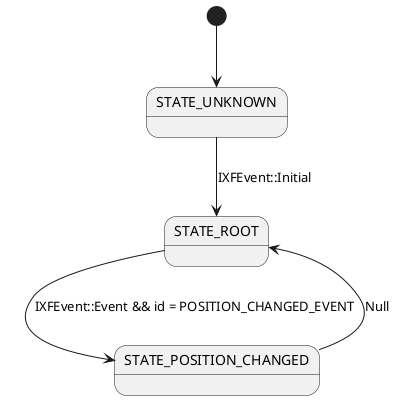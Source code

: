 @startuml

[*] --> STATE_UNKNOWN

STATE_UNKNOWN --> STATE_ROOT : IXFEvent::Initial

STATE_ROOT --> STATE_POSITION_CHANGED : IXFEvent::Event && id = POSITION_CHANGED_EVENT
STATE_POSITION_CHANGED --> STATE_ROOT : Null

@enduml
